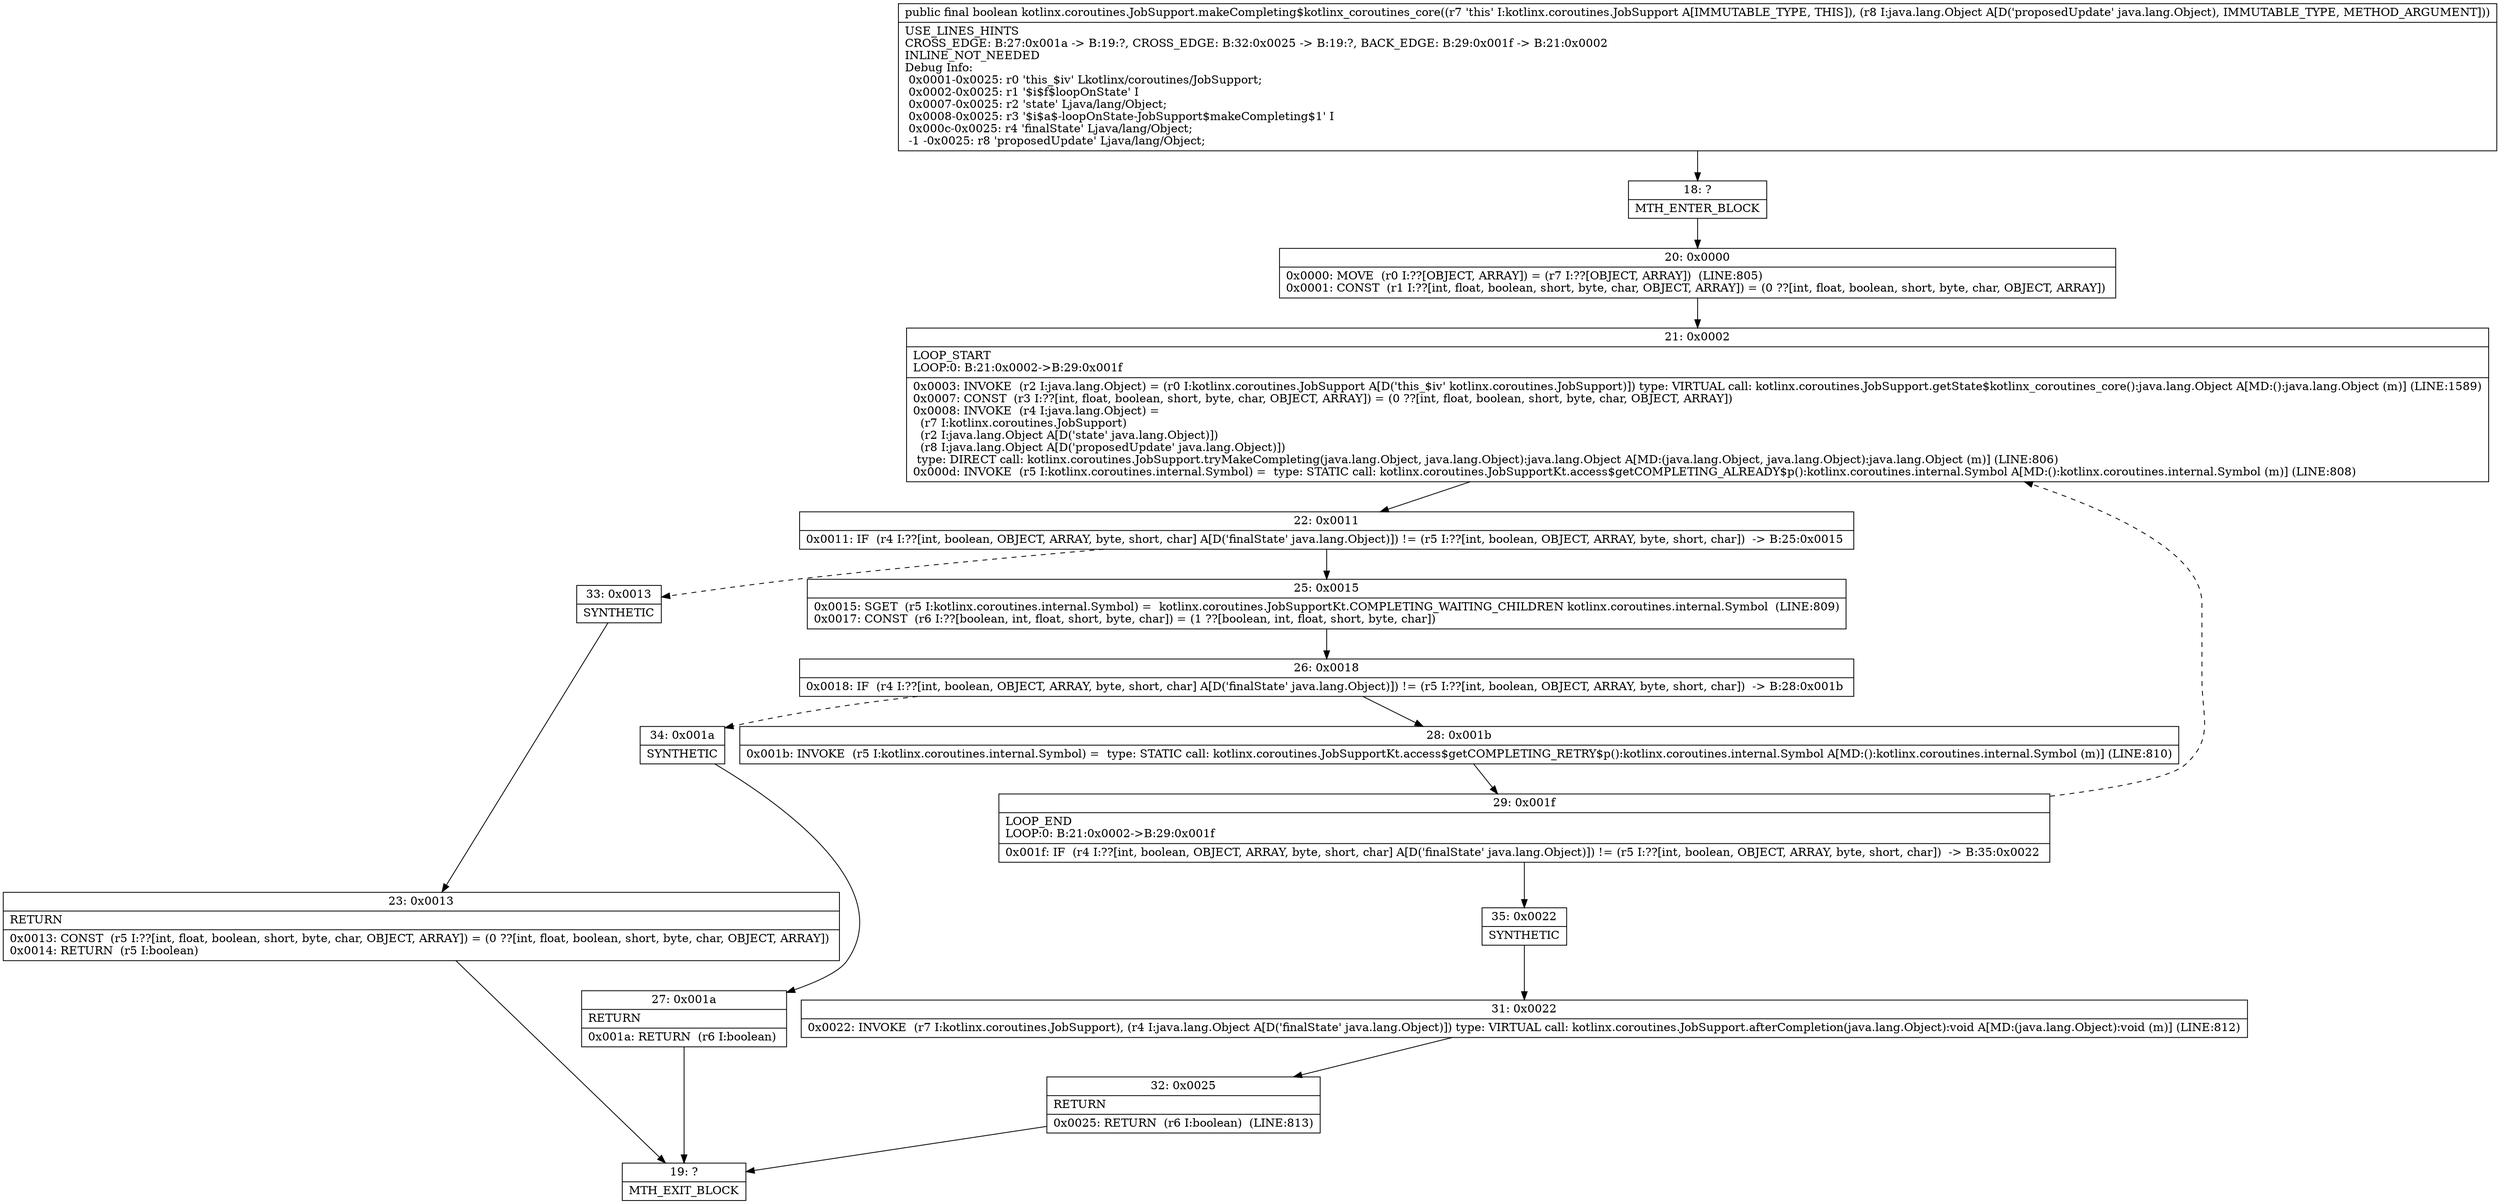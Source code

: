 digraph "CFG forkotlinx.coroutines.JobSupport.makeCompleting$kotlinx_coroutines_core(Ljava\/lang\/Object;)Z" {
Node_18 [shape=record,label="{18\:\ ?|MTH_ENTER_BLOCK\l}"];
Node_20 [shape=record,label="{20\:\ 0x0000|0x0000: MOVE  (r0 I:??[OBJECT, ARRAY]) = (r7 I:??[OBJECT, ARRAY])  (LINE:805)\l0x0001: CONST  (r1 I:??[int, float, boolean, short, byte, char, OBJECT, ARRAY]) = (0 ??[int, float, boolean, short, byte, char, OBJECT, ARRAY]) \l}"];
Node_21 [shape=record,label="{21\:\ 0x0002|LOOP_START\lLOOP:0: B:21:0x0002\-\>B:29:0x001f\l|0x0003: INVOKE  (r2 I:java.lang.Object) = (r0 I:kotlinx.coroutines.JobSupport A[D('this_$iv' kotlinx.coroutines.JobSupport)]) type: VIRTUAL call: kotlinx.coroutines.JobSupport.getState$kotlinx_coroutines_core():java.lang.Object A[MD:():java.lang.Object (m)] (LINE:1589)\l0x0007: CONST  (r3 I:??[int, float, boolean, short, byte, char, OBJECT, ARRAY]) = (0 ??[int, float, boolean, short, byte, char, OBJECT, ARRAY]) \l0x0008: INVOKE  (r4 I:java.lang.Object) = \l  (r7 I:kotlinx.coroutines.JobSupport)\l  (r2 I:java.lang.Object A[D('state' java.lang.Object)])\l  (r8 I:java.lang.Object A[D('proposedUpdate' java.lang.Object)])\l type: DIRECT call: kotlinx.coroutines.JobSupport.tryMakeCompleting(java.lang.Object, java.lang.Object):java.lang.Object A[MD:(java.lang.Object, java.lang.Object):java.lang.Object (m)] (LINE:806)\l0x000d: INVOKE  (r5 I:kotlinx.coroutines.internal.Symbol) =  type: STATIC call: kotlinx.coroutines.JobSupportKt.access$getCOMPLETING_ALREADY$p():kotlinx.coroutines.internal.Symbol A[MD:():kotlinx.coroutines.internal.Symbol (m)] (LINE:808)\l}"];
Node_22 [shape=record,label="{22\:\ 0x0011|0x0011: IF  (r4 I:??[int, boolean, OBJECT, ARRAY, byte, short, char] A[D('finalState' java.lang.Object)]) != (r5 I:??[int, boolean, OBJECT, ARRAY, byte, short, char])  \-\> B:25:0x0015 \l}"];
Node_25 [shape=record,label="{25\:\ 0x0015|0x0015: SGET  (r5 I:kotlinx.coroutines.internal.Symbol) =  kotlinx.coroutines.JobSupportKt.COMPLETING_WAITING_CHILDREN kotlinx.coroutines.internal.Symbol  (LINE:809)\l0x0017: CONST  (r6 I:??[boolean, int, float, short, byte, char]) = (1 ??[boolean, int, float, short, byte, char]) \l}"];
Node_26 [shape=record,label="{26\:\ 0x0018|0x0018: IF  (r4 I:??[int, boolean, OBJECT, ARRAY, byte, short, char] A[D('finalState' java.lang.Object)]) != (r5 I:??[int, boolean, OBJECT, ARRAY, byte, short, char])  \-\> B:28:0x001b \l}"];
Node_28 [shape=record,label="{28\:\ 0x001b|0x001b: INVOKE  (r5 I:kotlinx.coroutines.internal.Symbol) =  type: STATIC call: kotlinx.coroutines.JobSupportKt.access$getCOMPLETING_RETRY$p():kotlinx.coroutines.internal.Symbol A[MD:():kotlinx.coroutines.internal.Symbol (m)] (LINE:810)\l}"];
Node_29 [shape=record,label="{29\:\ 0x001f|LOOP_END\lLOOP:0: B:21:0x0002\-\>B:29:0x001f\l|0x001f: IF  (r4 I:??[int, boolean, OBJECT, ARRAY, byte, short, char] A[D('finalState' java.lang.Object)]) != (r5 I:??[int, boolean, OBJECT, ARRAY, byte, short, char])  \-\> B:35:0x0022 \l}"];
Node_35 [shape=record,label="{35\:\ 0x0022|SYNTHETIC\l}"];
Node_31 [shape=record,label="{31\:\ 0x0022|0x0022: INVOKE  (r7 I:kotlinx.coroutines.JobSupport), (r4 I:java.lang.Object A[D('finalState' java.lang.Object)]) type: VIRTUAL call: kotlinx.coroutines.JobSupport.afterCompletion(java.lang.Object):void A[MD:(java.lang.Object):void (m)] (LINE:812)\l}"];
Node_32 [shape=record,label="{32\:\ 0x0025|RETURN\l|0x0025: RETURN  (r6 I:boolean)  (LINE:813)\l}"];
Node_19 [shape=record,label="{19\:\ ?|MTH_EXIT_BLOCK\l}"];
Node_34 [shape=record,label="{34\:\ 0x001a|SYNTHETIC\l}"];
Node_27 [shape=record,label="{27\:\ 0x001a|RETURN\l|0x001a: RETURN  (r6 I:boolean) \l}"];
Node_33 [shape=record,label="{33\:\ 0x0013|SYNTHETIC\l}"];
Node_23 [shape=record,label="{23\:\ 0x0013|RETURN\l|0x0013: CONST  (r5 I:??[int, float, boolean, short, byte, char, OBJECT, ARRAY]) = (0 ??[int, float, boolean, short, byte, char, OBJECT, ARRAY]) \l0x0014: RETURN  (r5 I:boolean) \l}"];
MethodNode[shape=record,label="{public final boolean kotlinx.coroutines.JobSupport.makeCompleting$kotlinx_coroutines_core((r7 'this' I:kotlinx.coroutines.JobSupport A[IMMUTABLE_TYPE, THIS]), (r8 I:java.lang.Object A[D('proposedUpdate' java.lang.Object), IMMUTABLE_TYPE, METHOD_ARGUMENT]))  | USE_LINES_HINTS\lCROSS_EDGE: B:27:0x001a \-\> B:19:?, CROSS_EDGE: B:32:0x0025 \-\> B:19:?, BACK_EDGE: B:29:0x001f \-\> B:21:0x0002\lINLINE_NOT_NEEDED\lDebug Info:\l  0x0001\-0x0025: r0 'this_$iv' Lkotlinx\/coroutines\/JobSupport;\l  0x0002\-0x0025: r1 '$i$f$loopOnState' I\l  0x0007\-0x0025: r2 'state' Ljava\/lang\/Object;\l  0x0008\-0x0025: r3 '$i$a$\-loopOnState\-JobSupport$makeCompleting$1' I\l  0x000c\-0x0025: r4 'finalState' Ljava\/lang\/Object;\l  \-1 \-0x0025: r8 'proposedUpdate' Ljava\/lang\/Object;\l}"];
MethodNode -> Node_18;Node_18 -> Node_20;
Node_20 -> Node_21;
Node_21 -> Node_22;
Node_22 -> Node_25;
Node_22 -> Node_33[style=dashed];
Node_25 -> Node_26;
Node_26 -> Node_28;
Node_26 -> Node_34[style=dashed];
Node_28 -> Node_29;
Node_29 -> Node_21[style=dashed];
Node_29 -> Node_35;
Node_35 -> Node_31;
Node_31 -> Node_32;
Node_32 -> Node_19;
Node_34 -> Node_27;
Node_27 -> Node_19;
Node_33 -> Node_23;
Node_23 -> Node_19;
}

